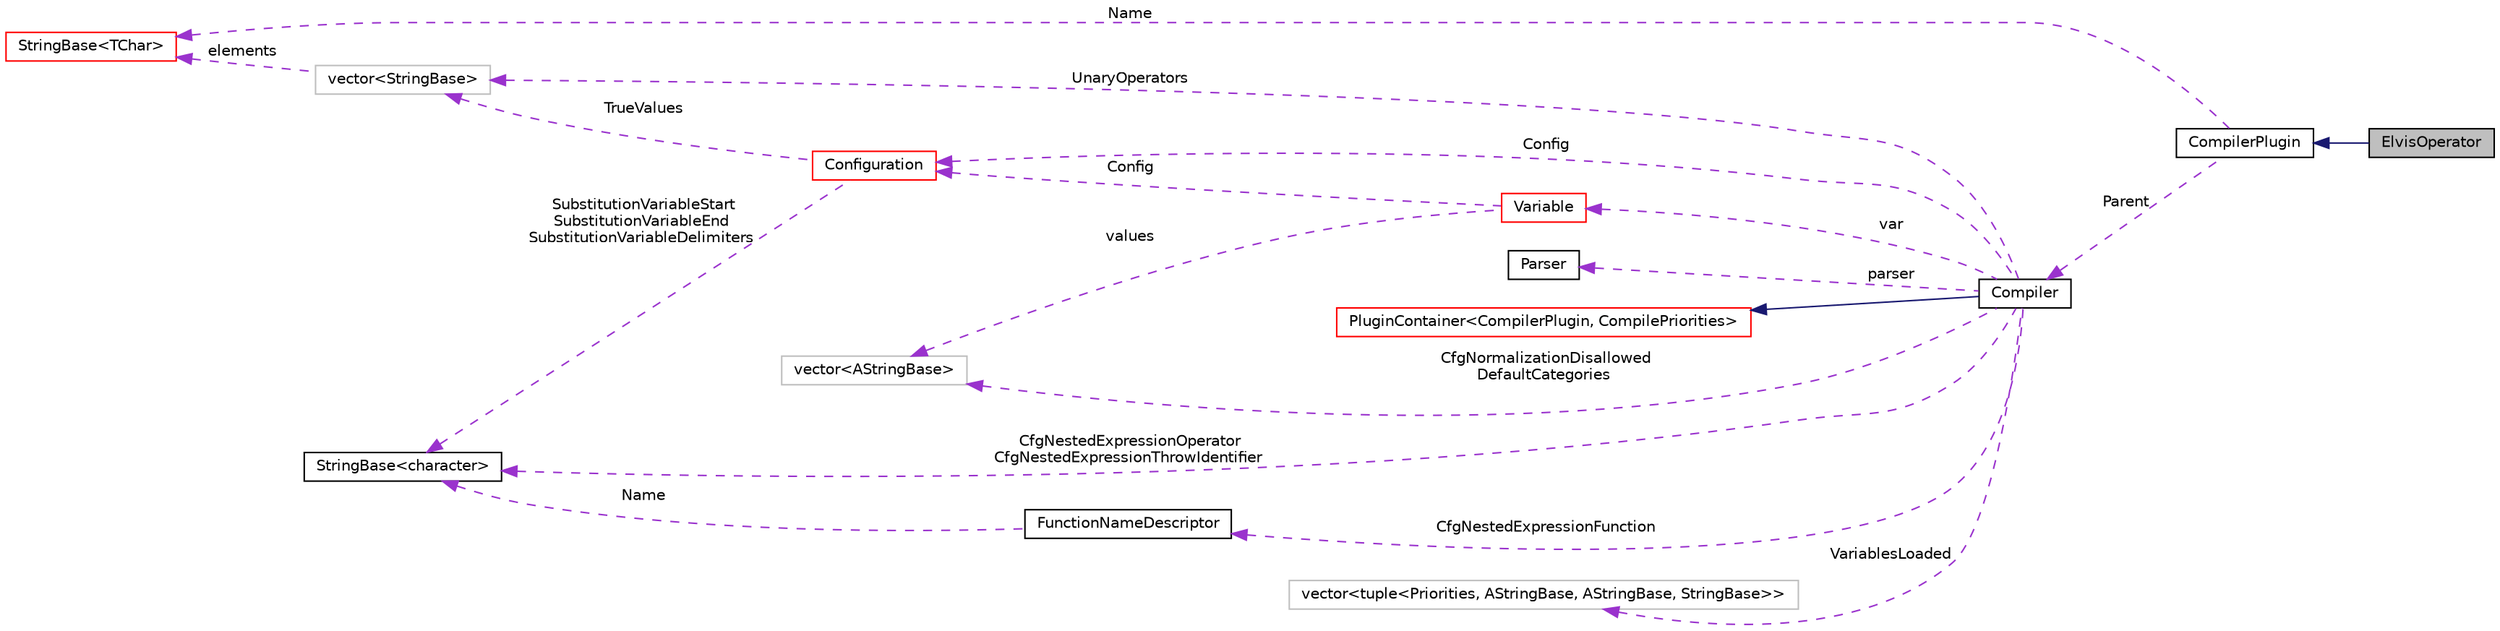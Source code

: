 digraph "ElvisOperator"
{
  edge [fontname="Helvetica",fontsize="10",labelfontname="Helvetica",labelfontsize="10"];
  node [fontname="Helvetica",fontsize="10",shape=record];
  rankdir="LR";
  Node2 [label="ElvisOperator",height=0.2,width=0.4,color="black", fillcolor="grey75", style="filled", fontcolor="black"];
  Node5 [label="PluginContainer\<CompilerPlugin, CompilePriorities\>",height=0.2,width=0.4,color="red", fillcolor="white", style="filled",URL="$classaworx_1_1lib_1_1util_1_1PluginContainer.html"];
  Node22 [label="vector\<AStringBase\>",height=0.2,width=0.4,color="grey75", fillcolor="white", style="filled"];
  Node30 [label="vector\<StringBase\>",height=0.2,width=0.4,color="grey75", fillcolor="white", style="filled"];
  Node35 [label="vector\<tuple\<Priorities, AStringBase, AStringBase, StringBase\>\>",height=0.2,width=0.4,color="grey75", fillcolor="white", style="filled"];
  Node20 [label="StringBase\<character\>",height=0.2,width=0.4,color="black", fillcolor="white", style="filled",URL="$classaworx_1_1lib_1_1strings_1_1StringBase.html"];
  Node31 [label="StringBase\<TChar\>",height=0.2,width=0.4,color="red", fillcolor="white", style="filled",URL="$classaworx_1_1lib_1_1strings_1_1StringBase.html"];
  Node3 -> Node2 [dir="back",color="midnightblue",fontsize="10",style="solid",fontname="Helvetica"];
  Node4 -> Node3 [dir="back",color="darkorchid3",fontsize="10",style="dashed",label=" Parent" ,fontname="Helvetica"];
  Node5 -> Node4 [dir="back",color="midnightblue",fontsize="10",style="solid",fontname="Helvetica"];
  Node20 -> Node4 [dir="back",color="darkorchid3",fontsize="10",style="dashed",label=" CfgNestedExpressionOperator\nCfgNestedExpressionThrowIdentifier" ,fontname="Helvetica"];
  Node20 -> Node25 [dir="back",color="darkorchid3",fontsize="10",style="dashed",label=" SubstitutionVariableStart\nSubstitutionVariableEnd\nSubstitutionVariableDelimiters" ,fontname="Helvetica"];
  Node20 -> Node36 [dir="back",color="darkorchid3",fontsize="10",style="dashed",label=" Name" ,fontname="Helvetica"];
  Node21 -> Node4 [dir="back",color="darkorchid3",fontsize="10",style="dashed",label=" parser" ,fontname="Helvetica"];
  Node22 -> Node4 [dir="back",color="darkorchid3",fontsize="10",style="dashed",label=" CfgNormalizationDisallowed\nDefaultCategories" ,fontname="Helvetica"];
  Node22 -> Node24 [dir="back",color="darkorchid3",fontsize="10",style="dashed",label=" values" ,fontname="Helvetica"];
  Node24 -> Node4 [dir="back",color="darkorchid3",fontsize="10",style="dashed",label=" var" ,fontname="Helvetica"];
  Node25 -> Node4 [dir="back",color="darkorchid3",fontsize="10",style="dashed",label=" Config" ,fontname="Helvetica"];
  Node25 -> Node24 [dir="back",color="darkorchid3",fontsize="10",style="dashed",label=" Config" ,fontname="Helvetica"];
  Node30 -> Node4 [dir="back",color="darkorchid3",fontsize="10",style="dashed",label=" UnaryOperators" ,fontname="Helvetica"];
  Node30 -> Node25 [dir="back",color="darkorchid3",fontsize="10",style="dashed",label=" TrueValues" ,fontname="Helvetica"];
  Node31 -> Node3 [dir="back",color="darkorchid3",fontsize="10",style="dashed",label=" Name" ,fontname="Helvetica"];
  Node31 -> Node30 [dir="back",color="darkorchid3",fontsize="10",style="dashed",label=" elements" ,fontname="Helvetica"];
  Node35 -> Node4 [dir="back",color="darkorchid3",fontsize="10",style="dashed",label=" VariablesLoaded" ,fontname="Helvetica"];
  Node36 -> Node4 [dir="back",color="darkorchid3",fontsize="10",style="dashed",label=" CfgNestedExpressionFunction" ,fontname="Helvetica"];
  Node3 [label="CompilerPlugin",height=0.2,width=0.4,color="black", fillcolor="white", style="filled",URL="$structaworx_1_1lib_1_1expressions_1_1CompilerPlugin.html"];
  Node4 [label="Compiler",height=0.2,width=0.4,color="black", fillcolor="white", style="filled",URL="$classaworx_1_1lib_1_1expressions_1_1Compiler.html"];
  Node21 [label="Parser",height=0.2,width=0.4,color="black", fillcolor="white", style="filled",URL="$structaworx_1_1lib_1_1expressions_1_1detail_1_1Parser.html"];
  Node24 [label="Variable",height=0.2,width=0.4,color="red", fillcolor="white", style="filled",URL="$classaworx_1_1lib_1_1config_1_1Variable.html"];
  Node25 [label="Configuration",height=0.2,width=0.4,color="red", fillcolor="white", style="filled",URL="$classaworx_1_1lib_1_1config_1_1Configuration.html"];
  Node36 [label="FunctionNameDescriptor",height=0.2,width=0.4,color="black", fillcolor="white", style="filled",URL="$structaworx_1_1lib_1_1expressions_1_1FunctionNameDescriptor.html"];
}

